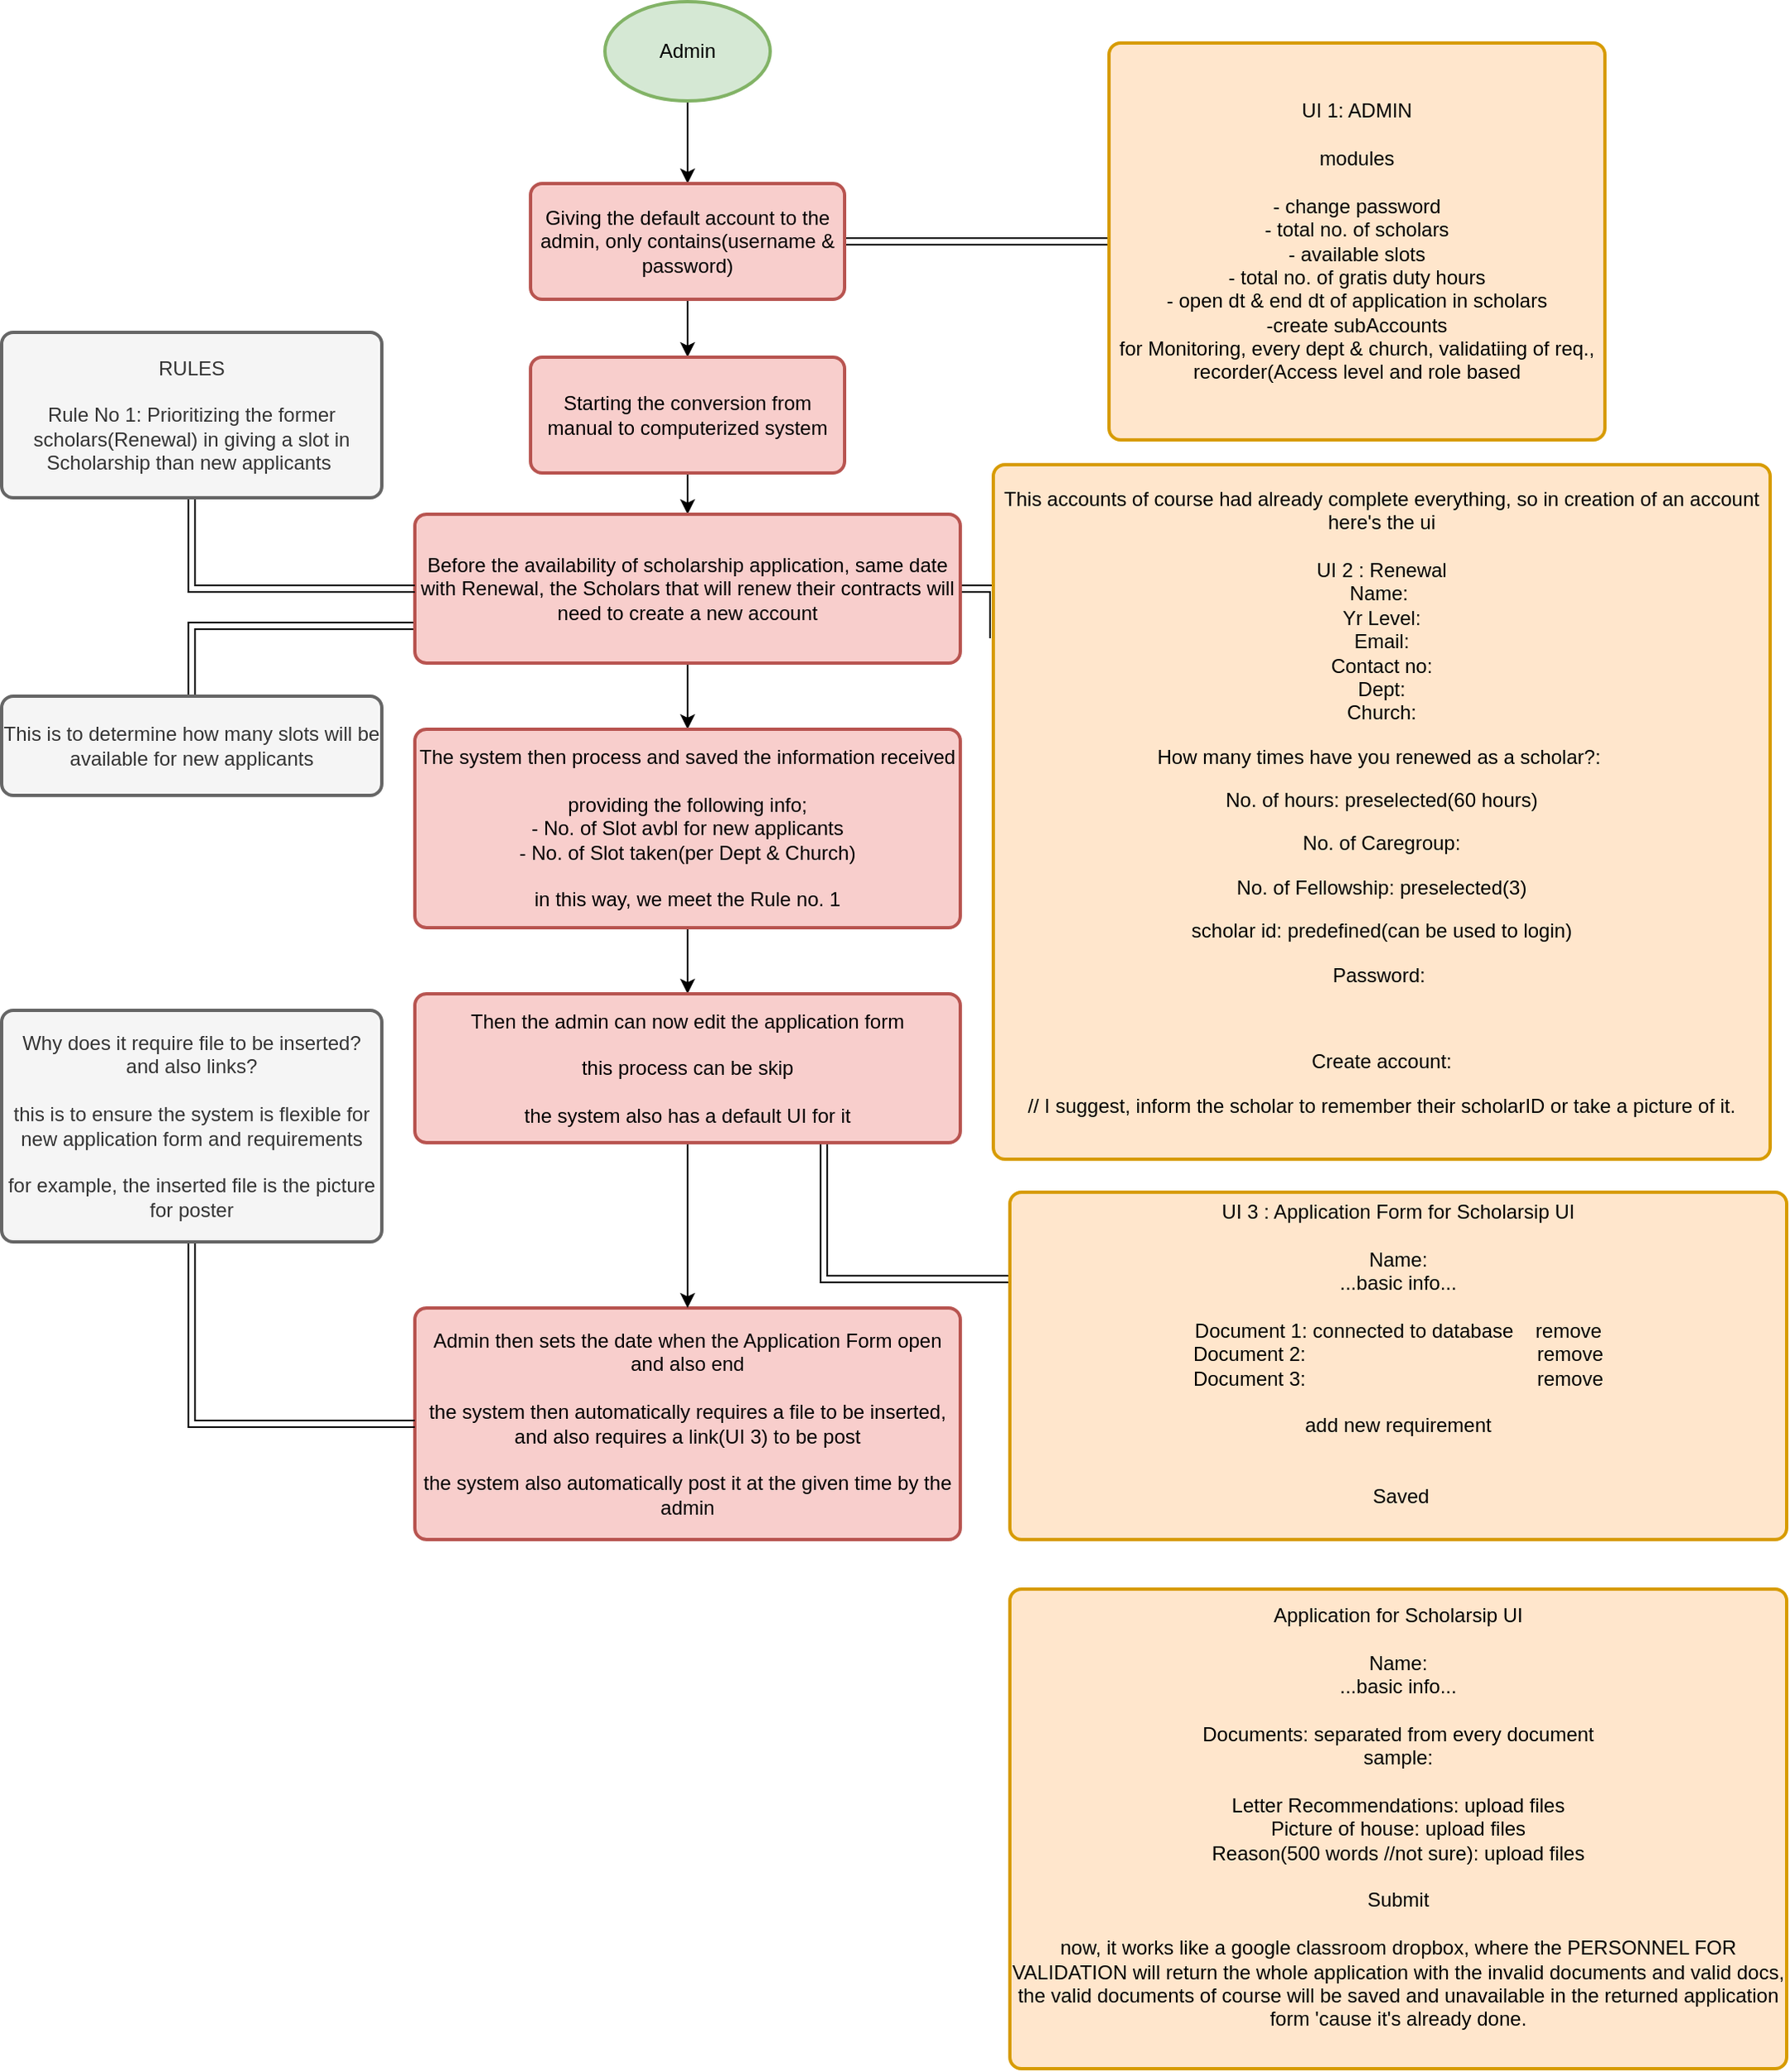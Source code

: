 <mxfile version="26.1.1">
  <diagram name="Page-1" id="uqGoRRFVobq48VPTha0x">
    <mxGraphModel dx="1304" dy="713" grid="1" gridSize="10" guides="1" tooltips="1" connect="1" arrows="1" fold="1" page="1" pageScale="1" pageWidth="1100" pageHeight="1700" math="0" shadow="0">
      <root>
        <mxCell id="0" />
        <mxCell id="1" parent="0" />
        <mxCell id="KrNsN0gfztRpw3SpxQ73-5" style="edgeStyle=orthogonalEdgeStyle;rounded=0;orthogonalLoop=1;jettySize=auto;html=1;exitX=0.5;exitY=1;exitDx=0;exitDy=0;exitPerimeter=0;entryX=0.5;entryY=0;entryDx=0;entryDy=0;" edge="1" parent="1" source="KrNsN0gfztRpw3SpxQ73-1" target="KrNsN0gfztRpw3SpxQ73-2">
          <mxGeometry relative="1" as="geometry" />
        </mxCell>
        <mxCell id="KrNsN0gfztRpw3SpxQ73-1" value="Admin" style="strokeWidth=2;html=1;shape=mxgraph.flowchart.start_1;whiteSpace=wrap;fillColor=#d5e8d4;strokeColor=#82b366;" vertex="1" parent="1">
          <mxGeometry x="375" y="20" width="100" height="60" as="geometry" />
        </mxCell>
        <mxCell id="KrNsN0gfztRpw3SpxQ73-6" style="edgeStyle=orthogonalEdgeStyle;rounded=0;orthogonalLoop=1;jettySize=auto;html=1;exitX=1;exitY=0.5;exitDx=0;exitDy=0;shape=link;" edge="1" parent="1" source="KrNsN0gfztRpw3SpxQ73-2" target="KrNsN0gfztRpw3SpxQ73-3">
          <mxGeometry relative="1" as="geometry" />
        </mxCell>
        <mxCell id="KrNsN0gfztRpw3SpxQ73-9" style="edgeStyle=orthogonalEdgeStyle;rounded=0;orthogonalLoop=1;jettySize=auto;html=1;exitX=0.5;exitY=1;exitDx=0;exitDy=0;" edge="1" parent="1" source="KrNsN0gfztRpw3SpxQ73-2" target="KrNsN0gfztRpw3SpxQ73-8">
          <mxGeometry relative="1" as="geometry" />
        </mxCell>
        <mxCell id="KrNsN0gfztRpw3SpxQ73-2" value="Giving the default account to the admin, only contains(username &amp;amp; password)" style="rounded=1;whiteSpace=wrap;html=1;absoluteArcSize=1;arcSize=14;strokeWidth=2;fillColor=#f8cecc;strokeColor=#b85450;" vertex="1" parent="1">
          <mxGeometry x="330" y="130" width="190" height="70" as="geometry" />
        </mxCell>
        <mxCell id="KrNsN0gfztRpw3SpxQ73-3" value="UI 1: ADMIN&lt;br&gt;&lt;div&gt;&lt;br&gt;&lt;/div&gt;&lt;div&gt;modules&lt;/div&gt;&lt;div&gt;&lt;br&gt;&lt;/div&gt;&lt;div&gt;- change password&lt;/div&gt;&lt;div&gt;- total no. of scholars&lt;/div&gt;&lt;div&gt;- available slots&lt;/div&gt;&lt;div&gt;- total no. of gratis duty hours&lt;/div&gt;&lt;div&gt;- open dt &amp;amp; end dt of application in scholars&lt;/div&gt;&lt;div&gt;-create subAccounts&lt;/div&gt;&lt;div&gt;for Monitoring, every dept &amp;amp; church, validatiing of req., recorder(Access level and role based&lt;/div&gt;" style="rounded=1;whiteSpace=wrap;html=1;absoluteArcSize=1;arcSize=14;strokeWidth=2;fillColor=#ffe6cc;strokeColor=#d79b00;" vertex="1" parent="1">
          <mxGeometry x="680" y="45" width="300" height="240" as="geometry" />
        </mxCell>
        <mxCell id="KrNsN0gfztRpw3SpxQ73-15" style="edgeStyle=orthogonalEdgeStyle;rounded=0;orthogonalLoop=1;jettySize=auto;html=1;exitX=0.5;exitY=1;exitDx=0;exitDy=0;entryX=0.5;entryY=0;entryDx=0;entryDy=0;" edge="1" parent="1" source="KrNsN0gfztRpw3SpxQ73-8" target="KrNsN0gfztRpw3SpxQ73-10">
          <mxGeometry relative="1" as="geometry" />
        </mxCell>
        <mxCell id="KrNsN0gfztRpw3SpxQ73-8" value="Starting the conversion from manual to computerized system" style="rounded=1;whiteSpace=wrap;html=1;absoluteArcSize=1;arcSize=14;strokeWidth=2;fillColor=#f8cecc;strokeColor=#b85450;" vertex="1" parent="1">
          <mxGeometry x="330" y="235" width="190" height="70" as="geometry" />
        </mxCell>
        <mxCell id="KrNsN0gfztRpw3SpxQ73-17" style="edgeStyle=orthogonalEdgeStyle;rounded=0;orthogonalLoop=1;jettySize=auto;html=1;exitX=0;exitY=0.75;exitDx=0;exitDy=0;entryX=0.5;entryY=0;entryDx=0;entryDy=0;shape=link;" edge="1" parent="1" source="KrNsN0gfztRpw3SpxQ73-10" target="KrNsN0gfztRpw3SpxQ73-16">
          <mxGeometry relative="1" as="geometry" />
        </mxCell>
        <mxCell id="KrNsN0gfztRpw3SpxQ73-19" style="edgeStyle=orthogonalEdgeStyle;rounded=0;orthogonalLoop=1;jettySize=auto;html=1;exitX=1;exitY=0.5;exitDx=0;exitDy=0;entryX=0;entryY=0.25;entryDx=0;entryDy=0;shape=link;" edge="1" parent="1" source="KrNsN0gfztRpw3SpxQ73-10" target="KrNsN0gfztRpw3SpxQ73-18">
          <mxGeometry relative="1" as="geometry" />
        </mxCell>
        <mxCell id="KrNsN0gfztRpw3SpxQ73-21" style="edgeStyle=orthogonalEdgeStyle;rounded=0;orthogonalLoop=1;jettySize=auto;html=1;exitX=0.5;exitY=1;exitDx=0;exitDy=0;entryX=0.5;entryY=0;entryDx=0;entryDy=0;" edge="1" parent="1" source="KrNsN0gfztRpw3SpxQ73-10" target="KrNsN0gfztRpw3SpxQ73-20">
          <mxGeometry relative="1" as="geometry" />
        </mxCell>
        <mxCell id="KrNsN0gfztRpw3SpxQ73-10" value="Before the availability of scholarship application, same date with Renewal, the Scholars that will renew their contracts will need to create a new account" style="rounded=1;whiteSpace=wrap;html=1;absoluteArcSize=1;arcSize=14;strokeWidth=2;fillColor=#f8cecc;strokeColor=#b85450;" vertex="1" parent="1">
          <mxGeometry x="260" y="330" width="330" height="90" as="geometry" />
        </mxCell>
        <mxCell id="KrNsN0gfztRpw3SpxQ73-14" style="edgeStyle=orthogonalEdgeStyle;rounded=0;orthogonalLoop=1;jettySize=auto;html=1;exitX=0.5;exitY=1;exitDx=0;exitDy=0;entryX=0;entryY=0.5;entryDx=0;entryDy=0;shape=link;" edge="1" parent="1" source="KrNsN0gfztRpw3SpxQ73-11" target="KrNsN0gfztRpw3SpxQ73-10">
          <mxGeometry relative="1" as="geometry" />
        </mxCell>
        <mxCell id="KrNsN0gfztRpw3SpxQ73-11" value="RULES&lt;br&gt;&lt;br&gt;&lt;div&gt;Rule No 1: Prioritizing the former scholars(Renewal) in giving a slot in Scholarship than new applicants&amp;nbsp;&lt;/div&gt;" style="rounded=1;whiteSpace=wrap;html=1;absoluteArcSize=1;arcSize=14;strokeWidth=2;fillColor=#f5f5f5;strokeColor=#666666;fontColor=#333333;" vertex="1" parent="1">
          <mxGeometry x="10" y="220" width="230" height="100" as="geometry" />
        </mxCell>
        <mxCell id="KrNsN0gfztRpw3SpxQ73-16" value="This is to determine how many slots will be available for new applicants" style="rounded=1;whiteSpace=wrap;html=1;absoluteArcSize=1;arcSize=14;strokeWidth=2;fillColor=#f5f5f5;strokeColor=#666666;fontColor=#333333;" vertex="1" parent="1">
          <mxGeometry x="10" y="440" width="230" height="60" as="geometry" />
        </mxCell>
        <mxCell id="KrNsN0gfztRpw3SpxQ73-18" value="This accounts of course had already complete everything, so in creation of an account here&#39;s the ui&lt;div&gt;&lt;br&gt;&lt;/div&gt;&lt;div&gt;UI 2 : Renewal&lt;br&gt;Name:&amp;nbsp;&lt;/div&gt;&lt;div&gt;Yr Level:&lt;/div&gt;&lt;div&gt;Email:&lt;/div&gt;&lt;div&gt;Contact no:&lt;/div&gt;&lt;div&gt;Dept:&lt;/div&gt;&lt;div&gt;Church:&lt;/div&gt;&lt;div&gt;&lt;p&gt;How many times have you renewed as a scholar?:&amp;nbsp;&lt;/p&gt;&lt;p&gt;No. of hours: preselected(60 hours)&lt;/p&gt;&lt;p&gt;No. of Caregroup:&lt;/p&gt;&lt;p&gt;No. of Fellowship: preselected(3)&lt;/p&gt;&lt;p&gt;scholar id: predefined(can be used to login)&lt;/p&gt;&lt;p&gt;Password:&amp;nbsp;&lt;/p&gt;&lt;p&gt;&lt;br&gt;&lt;/p&gt;&lt;p&gt;Create account:&lt;/p&gt;&lt;p&gt;// I suggest, inform the scholar to remember their scholarID or take a picture of it.&lt;/p&gt;&lt;/div&gt;" style="rounded=1;whiteSpace=wrap;html=1;absoluteArcSize=1;arcSize=14;strokeWidth=2;fillColor=#ffe6cc;strokeColor=#d79b00;" vertex="1" parent="1">
          <mxGeometry x="610" y="300" width="470" height="420" as="geometry" />
        </mxCell>
        <mxCell id="KrNsN0gfztRpw3SpxQ73-33" style="edgeStyle=orthogonalEdgeStyle;rounded=0;orthogonalLoop=1;jettySize=auto;html=1;exitX=0.5;exitY=1;exitDx=0;exitDy=0;entryX=0.5;entryY=0;entryDx=0;entryDy=0;" edge="1" parent="1" source="KrNsN0gfztRpw3SpxQ73-20" target="KrNsN0gfztRpw3SpxQ73-32">
          <mxGeometry relative="1" as="geometry" />
        </mxCell>
        <mxCell id="KrNsN0gfztRpw3SpxQ73-20" value="The system then process and saved the information received&lt;br&gt;&lt;br&gt;providing the following info;&lt;div&gt;&lt;span style=&quot;text-align: start; background-color: transparent; color: light-dark(rgb(0, 0, 0), rgb(255, 255, 255));&quot;&gt;- No. of Slot avbl for new applicants&lt;/span&gt;&lt;/div&gt;&lt;div&gt;&lt;span style=&quot;text-align: start; background-color: transparent; color: light-dark(rgb(0, 0, 0), rgb(255, 255, 255));&quot;&gt;- No. of Slot taken(per Dept &amp;amp; Church)&lt;/span&gt;&lt;/div&gt;&lt;div&gt;&lt;span style=&quot;text-align: start; background-color: transparent; color: light-dark(rgb(0, 0, 0), rgb(255, 255, 255));&quot;&gt;&lt;br&gt;&lt;/span&gt;&lt;/div&gt;&lt;div&gt;&lt;span style=&quot;text-align: start; background-color: transparent; color: light-dark(rgb(0, 0, 0), rgb(255, 255, 255));&quot;&gt;in this way, we meet the Rule no. 1&lt;/span&gt;&lt;/div&gt;" style="rounded=1;whiteSpace=wrap;html=1;absoluteArcSize=1;arcSize=14;strokeWidth=2;fillColor=#f8cecc;strokeColor=#b85450;" vertex="1" parent="1">
          <mxGeometry x="260" y="460" width="330" height="120" as="geometry" />
        </mxCell>
        <mxCell id="KrNsN0gfztRpw3SpxQ73-22" value="Admin then sets the date when the Application Form open and also end&lt;div&gt;&lt;br&gt;&lt;/div&gt;&lt;div&gt;the system then automatically requires a file to be inserted, and also requires a link(UI 3) to be post&lt;/div&gt;&lt;div&gt;&lt;br&gt;&lt;/div&gt;&lt;div&gt;the system also automatically post it at the given time by the admin&lt;/div&gt;" style="rounded=1;whiteSpace=wrap;html=1;absoluteArcSize=1;arcSize=14;strokeWidth=2;fillColor=#f8cecc;strokeColor=#b85450;" vertex="1" parent="1">
          <mxGeometry x="260" y="810" width="330" height="140" as="geometry" />
        </mxCell>
        <mxCell id="KrNsN0gfztRpw3SpxQ73-37" style="edgeStyle=orthogonalEdgeStyle;rounded=0;orthogonalLoop=1;jettySize=auto;html=1;exitX=0.5;exitY=1;exitDx=0;exitDy=0;entryX=0;entryY=0.5;entryDx=0;entryDy=0;shape=link;" edge="1" parent="1" source="KrNsN0gfztRpw3SpxQ73-25" target="KrNsN0gfztRpw3SpxQ73-22">
          <mxGeometry relative="1" as="geometry" />
        </mxCell>
        <mxCell id="KrNsN0gfztRpw3SpxQ73-25" value="Why does it require file to be inserted? and also links?&lt;br&gt;&lt;br&gt;this is to ensure the system is flexible for new application form and requirements&lt;div&gt;&lt;br&gt;&lt;/div&gt;&lt;div&gt;for example, the inserted file is the picture for poster&lt;/div&gt;" style="rounded=1;whiteSpace=wrap;html=1;absoluteArcSize=1;arcSize=14;strokeWidth=2;fillColor=#f5f5f5;strokeColor=#666666;fontColor=#333333;" vertex="1" parent="1">
          <mxGeometry x="10" y="630" width="230" height="140" as="geometry" />
        </mxCell>
        <mxCell id="KrNsN0gfztRpw3SpxQ73-36" style="edgeStyle=orthogonalEdgeStyle;rounded=0;orthogonalLoop=1;jettySize=auto;html=1;exitX=0.5;exitY=1;exitDx=0;exitDy=0;entryX=0.5;entryY=0;entryDx=0;entryDy=0;" edge="1" parent="1" source="KrNsN0gfztRpw3SpxQ73-32" target="KrNsN0gfztRpw3SpxQ73-22">
          <mxGeometry relative="1" as="geometry" />
        </mxCell>
        <mxCell id="KrNsN0gfztRpw3SpxQ73-40" style="edgeStyle=orthogonalEdgeStyle;rounded=0;orthogonalLoop=1;jettySize=auto;html=1;exitX=0.75;exitY=1;exitDx=0;exitDy=0;entryX=0;entryY=0.25;entryDx=0;entryDy=0;shape=link;" edge="1" parent="1" source="KrNsN0gfztRpw3SpxQ73-32" target="KrNsN0gfztRpw3SpxQ73-39">
          <mxGeometry relative="1" as="geometry" />
        </mxCell>
        <mxCell id="KrNsN0gfztRpw3SpxQ73-32" value="Then the admin can now edit the application form&lt;div&gt;&lt;div&gt;&lt;br&gt;&lt;/div&gt;&lt;div&gt;this process can be skip&lt;/div&gt;&lt;div&gt;&lt;br&gt;&lt;/div&gt;&lt;div&gt;the system also has a default UI for it&lt;/div&gt;&lt;/div&gt;" style="rounded=1;whiteSpace=wrap;html=1;absoluteArcSize=1;arcSize=14;strokeWidth=2;fillColor=#f8cecc;strokeColor=#b85450;" vertex="1" parent="1">
          <mxGeometry x="260" y="620" width="330" height="90" as="geometry" />
        </mxCell>
        <mxCell id="KrNsN0gfztRpw3SpxQ73-38" value="Application for Scholarsip UI&lt;div&gt;&lt;br&gt;&lt;/div&gt;&lt;div&gt;Name:&lt;/div&gt;&lt;div&gt;...basic info...&lt;/div&gt;&lt;div&gt;&lt;br&gt;&lt;/div&gt;&lt;div&gt;Documents: separated from every document&lt;/div&gt;&lt;div&gt;sample:&lt;/div&gt;&lt;div&gt;&lt;br&gt;&lt;/div&gt;&lt;div&gt;Letter Recommendations: upload files&lt;/div&gt;&lt;div&gt;Picture of house: upload files&lt;/div&gt;&lt;div&gt;Reason(500 words //not sure): upload files&lt;/div&gt;&lt;div&gt;&lt;br&gt;&lt;/div&gt;&lt;div&gt;Submit&lt;/div&gt;&lt;div&gt;&lt;br&gt;&lt;/div&gt;&lt;div&gt;now, it works like a google classroom dropbox, where the PERSONNEL FOR VALIDATION will return the whole application with the invalid documents and valid docs, the valid documents of course will be saved and unavailable in the returned application form &#39;cause it&#39;s already done.&lt;/div&gt;&lt;div&gt;&lt;br&gt;&lt;/div&gt;" style="rounded=1;whiteSpace=wrap;html=1;absoluteArcSize=1;arcSize=14;strokeWidth=2;fillColor=#ffe6cc;strokeColor=#d79b00;align=center;" vertex="1" parent="1">
          <mxGeometry x="620" y="980" width="470" height="290" as="geometry" />
        </mxCell>
        <mxCell id="KrNsN0gfztRpw3SpxQ73-39" value="UI 3 : Application Form for Scholarsip UI&lt;div&gt;&lt;br&gt;&lt;/div&gt;&lt;div&gt;Name:&lt;/div&gt;&lt;div&gt;...basic info...&lt;/div&gt;&lt;div&gt;&lt;br&gt;&lt;/div&gt;&lt;div&gt;Document 1: connected to database&amp;nbsp; &amp;nbsp; remove&lt;/div&gt;&lt;div&gt;Document 2:&amp;nbsp; &amp;nbsp; &amp;nbsp; &amp;nbsp; &amp;nbsp; &amp;nbsp; &amp;nbsp; &amp;nbsp; &amp;nbsp; &amp;nbsp; &amp;nbsp; &amp;nbsp; &amp;nbsp; &amp;nbsp; &amp;nbsp; &amp;nbsp; &amp;nbsp; &amp;nbsp; &amp;nbsp; &amp;nbsp; &amp;nbsp; remove&lt;/div&gt;&lt;div&gt;Document 3:&amp;nbsp; &amp;nbsp; &amp;nbsp; &amp;nbsp; &amp;nbsp; &amp;nbsp; &amp;nbsp; &amp;nbsp; &amp;nbsp; &amp;nbsp; &amp;nbsp; &amp;nbsp; &amp;nbsp; &amp;nbsp; &amp;nbsp; &amp;nbsp; &amp;nbsp; &amp;nbsp; &amp;nbsp; &amp;nbsp; &amp;nbsp; remove&lt;/div&gt;&lt;div&gt;&lt;br&gt;&lt;/div&gt;&lt;div&gt;add new requirement&lt;/div&gt;&lt;div&gt;&lt;br&gt;&lt;/div&gt;&lt;div&gt;&lt;br&gt;&lt;/div&gt;&lt;div&gt;&lt;span style=&quot;background-color: transparent; color: light-dark(rgb(0, 0, 0), rgb(255, 255, 255));&quot;&gt;&amp;nbsp;Saved&lt;/span&gt;&lt;/div&gt;&lt;div&gt;&lt;br&gt;&lt;/div&gt;" style="rounded=1;whiteSpace=wrap;html=1;absoluteArcSize=1;arcSize=14;strokeWidth=2;fillColor=#ffe6cc;strokeColor=#d79b00;align=center;" vertex="1" parent="1">
          <mxGeometry x="620" y="740" width="470" height="210" as="geometry" />
        </mxCell>
      </root>
    </mxGraphModel>
  </diagram>
</mxfile>
